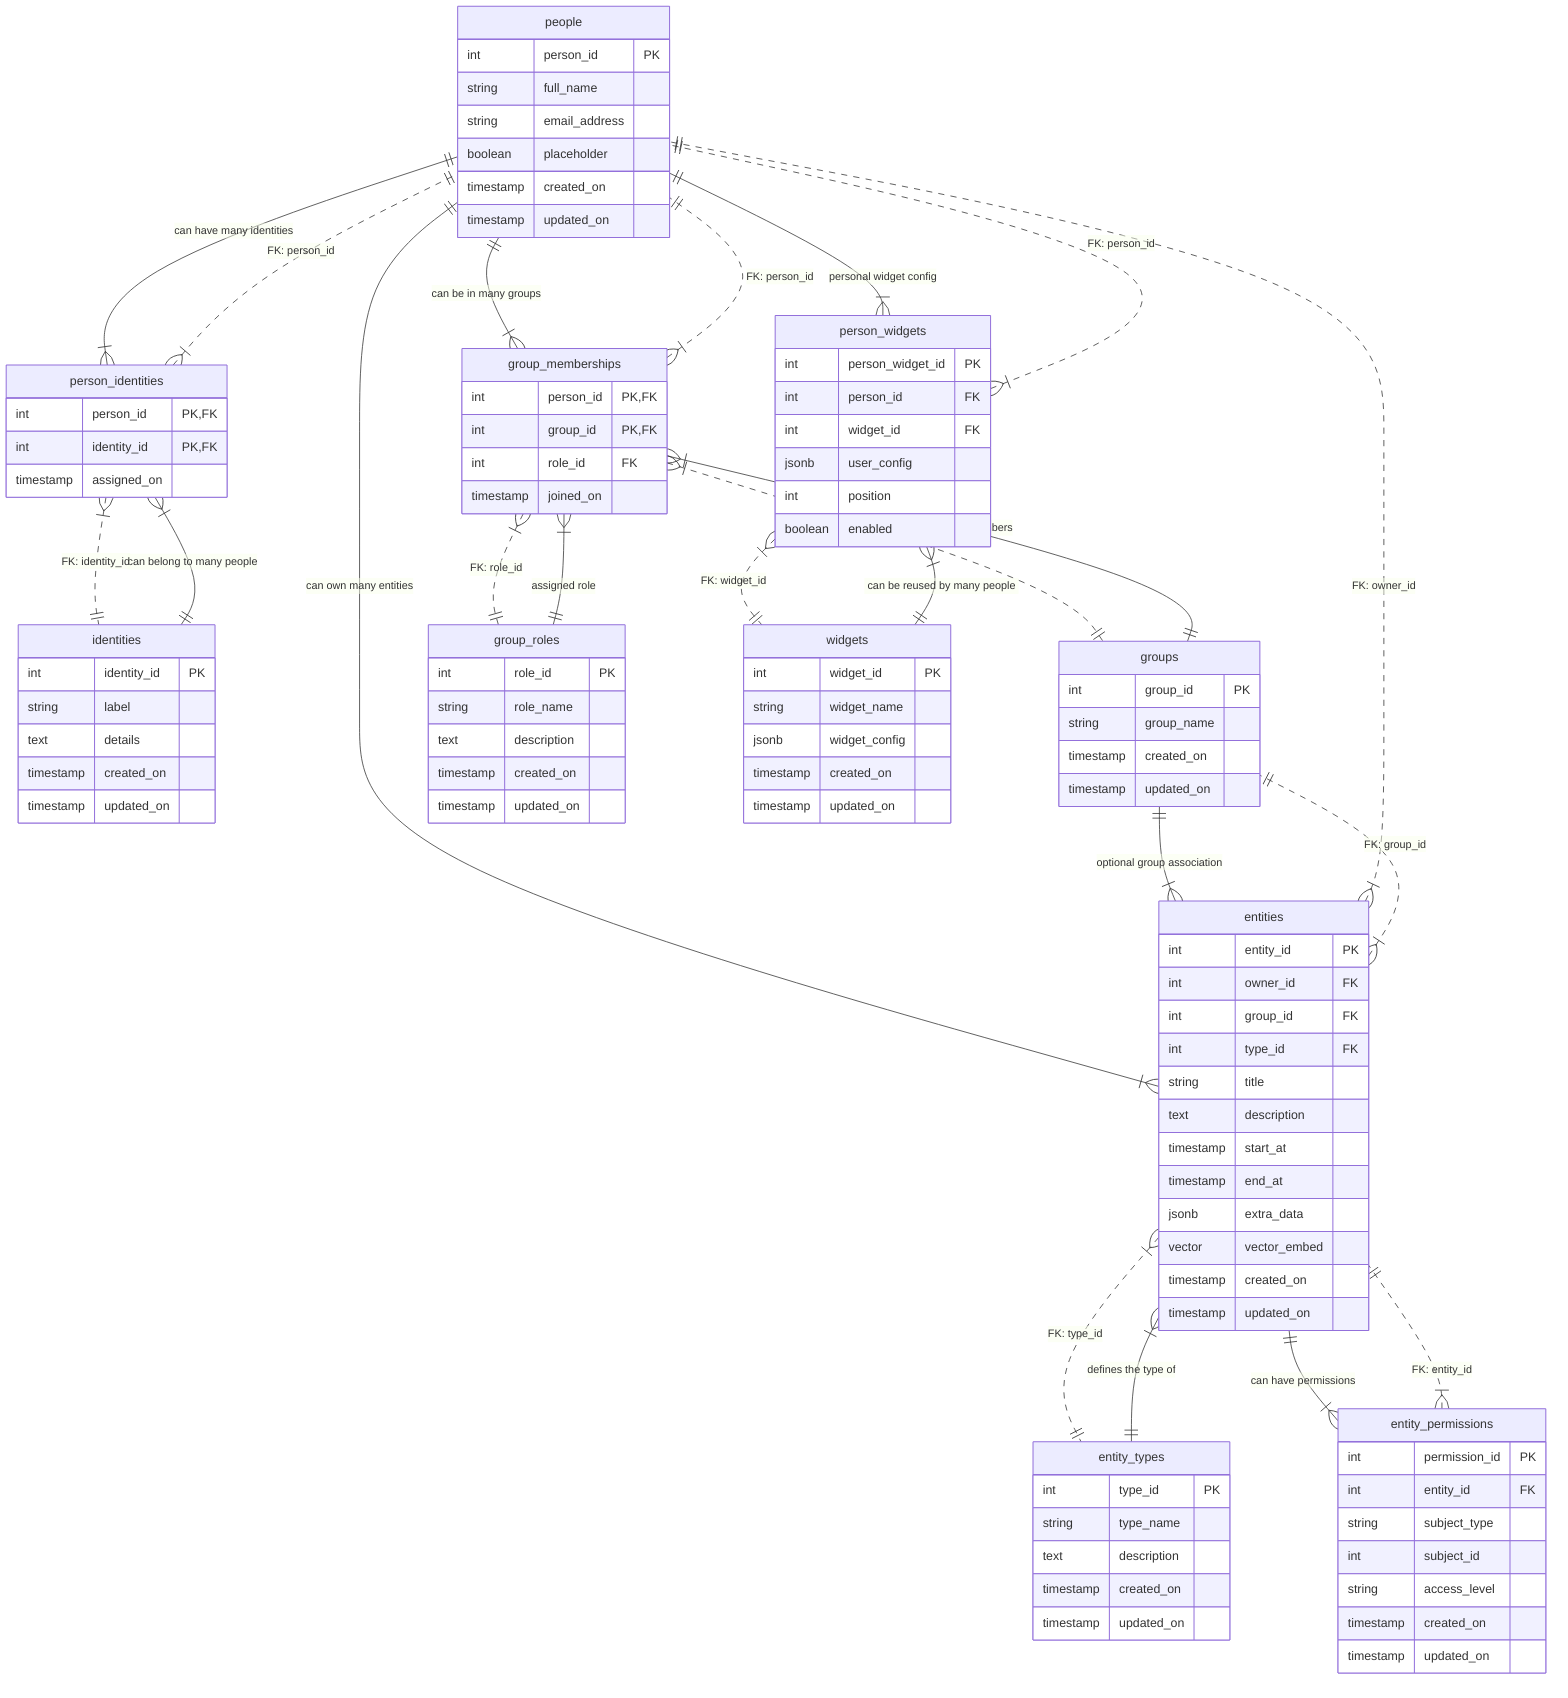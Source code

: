 erDiagram

    %% ==========================================
    %% PEOPLE
    %% ==========================================
    people {
        int       person_id PK
        string    full_name
        string    email_address
        boolean   placeholder
        timestamp created_on
        timestamp updated_on
    }

    %% ==========================================
    %% IDENTITIES
    %% ==========================================
    identities {
        int       identity_id PK
        string    label
        text      details
        timestamp created_on
        timestamp updated_on
    }

    %% ==========================================
    %% PERSON_IDENTITIES (Junction Table)
    %% ==========================================
    person_identities {
        int       person_id PK, FK
        int       identity_id PK, FK
        timestamp assigned_on
    }

    %% ==========================================
    %% GROUPS
    %% ==========================================
    groups {
        int       group_id PK
        string    group_name
        timestamp created_on
        timestamp updated_on
    }

    %% ==========================================
    %% GROUP ROLES
    %% ==========================================
    group_roles {
        int       role_id PK
        string    role_name
        text      description
        timestamp created_on
        timestamp updated_on
    }

    %% ==========================================
    %% GROUP MEMBERSHIPS
    %% (Links person <-> group <-> group_role)
    %% ==========================================
    group_memberships {
        int       person_id PK, FK
        int       group_id PK, FK
        int       role_id FK
        timestamp joined_on
    }

    %% ==========================================
    %% ENTITY_TYPES (e.g., Task, Appointment)
    %% ==========================================
    entity_types {
        int       type_id PK
        string    type_name
        text      description
        timestamp created_on
        timestamp updated_on
    }

    %% ==========================================
    %% ENTITIES
    %% (Unified items: tasks, appointments, notes, etc.)
    %% ==========================================
    entities {
        int       entity_id PK
        int       owner_id FK
        int       group_id FK
        int       type_id FK
        string    title
        text      description
        timestamp start_at
        timestamp end_at
        jsonb     extra_data
        vector    vector_embed
        timestamp created_on
        timestamp updated_on
    }

    %% ==========================================
    %% ENTITY_PERMISSIONS
    %% (Fine-grained sharing)
    %% ==========================================
    entity_permissions {
        int       permission_id PK
        int       entity_id FK
        string    subject_type
        int       subject_id
        string    access_level
        timestamp created_on
        timestamp updated_on
    }

    %% ==========================================
    %% WIDGETS
    %% ==========================================
    widgets {
        int       widget_id PK
        string    widget_name
        jsonb     widget_config
        timestamp created_on
        timestamp updated_on
    }

    %% ==========================================
    %% PERSON_WIDGETS (User/Persona Dashboard Config)
    %% ==========================================
    person_widgets {
        int       person_widget_id PK
        int       person_id FK
        int       widget_id FK
        jsonb     user_config
        int       position
        boolean   enabled
    }

    %% ==========================================
    %% RELATIONSHIPS
    %% ==========================================

    %% 1) people <--> person_identities <--> identities
    people ||--|{ person_identities : "can have many identities"
    identities ||--|{ person_identities : "can belong to many people"

    person_identities }|..|| people : "FK: person_id"
    person_identities }|..|| identities : "FK: identity_id"

    %% 2) people <--> group_memberships <--> groups
    people ||--|{ group_memberships : "can be in many groups"
    groups ||--|{ group_memberships : "has many members"

    group_memberships }|..|| people : "FK: person_id"
    group_memberships }|..|| groups : "FK: group_id"

    %% 3) group_roles <--> group_memberships
    group_roles ||--|{ group_memberships : "assigned role"

    group_memberships }|..|| group_roles : "FK: role_id"

    %% 4) entity_types <--> entities
    entity_types ||--|{ entities : "defines the type of"

    entities }|..|| entity_types : "FK: type_id"

    %% 5) people (owner) <--> entities
    people ||--|{ entities : "can own many entities"
    entities }|..|| people : "FK: owner_id"

    %% 6) groups <--> entities
    groups ||--|{ entities : "optional group association"
    entities }|..|| groups : "FK: group_id"

    %% 7) entities <--> entity_permissions
    entities ||--|{ entity_permissions : "can have permissions"
    entity_permissions }|..|| entities : "FK: entity_id"

    %% 8) people <--> person_widgets <--> widgets
    people ||--|{ person_widgets : "personal widget config"
    widgets ||--|{ person_widgets : "can be reused by many people"

    person_widgets }|..|| people : "FK: person_id"
    person_widgets }|..|| widgets : "FK: widget_id"